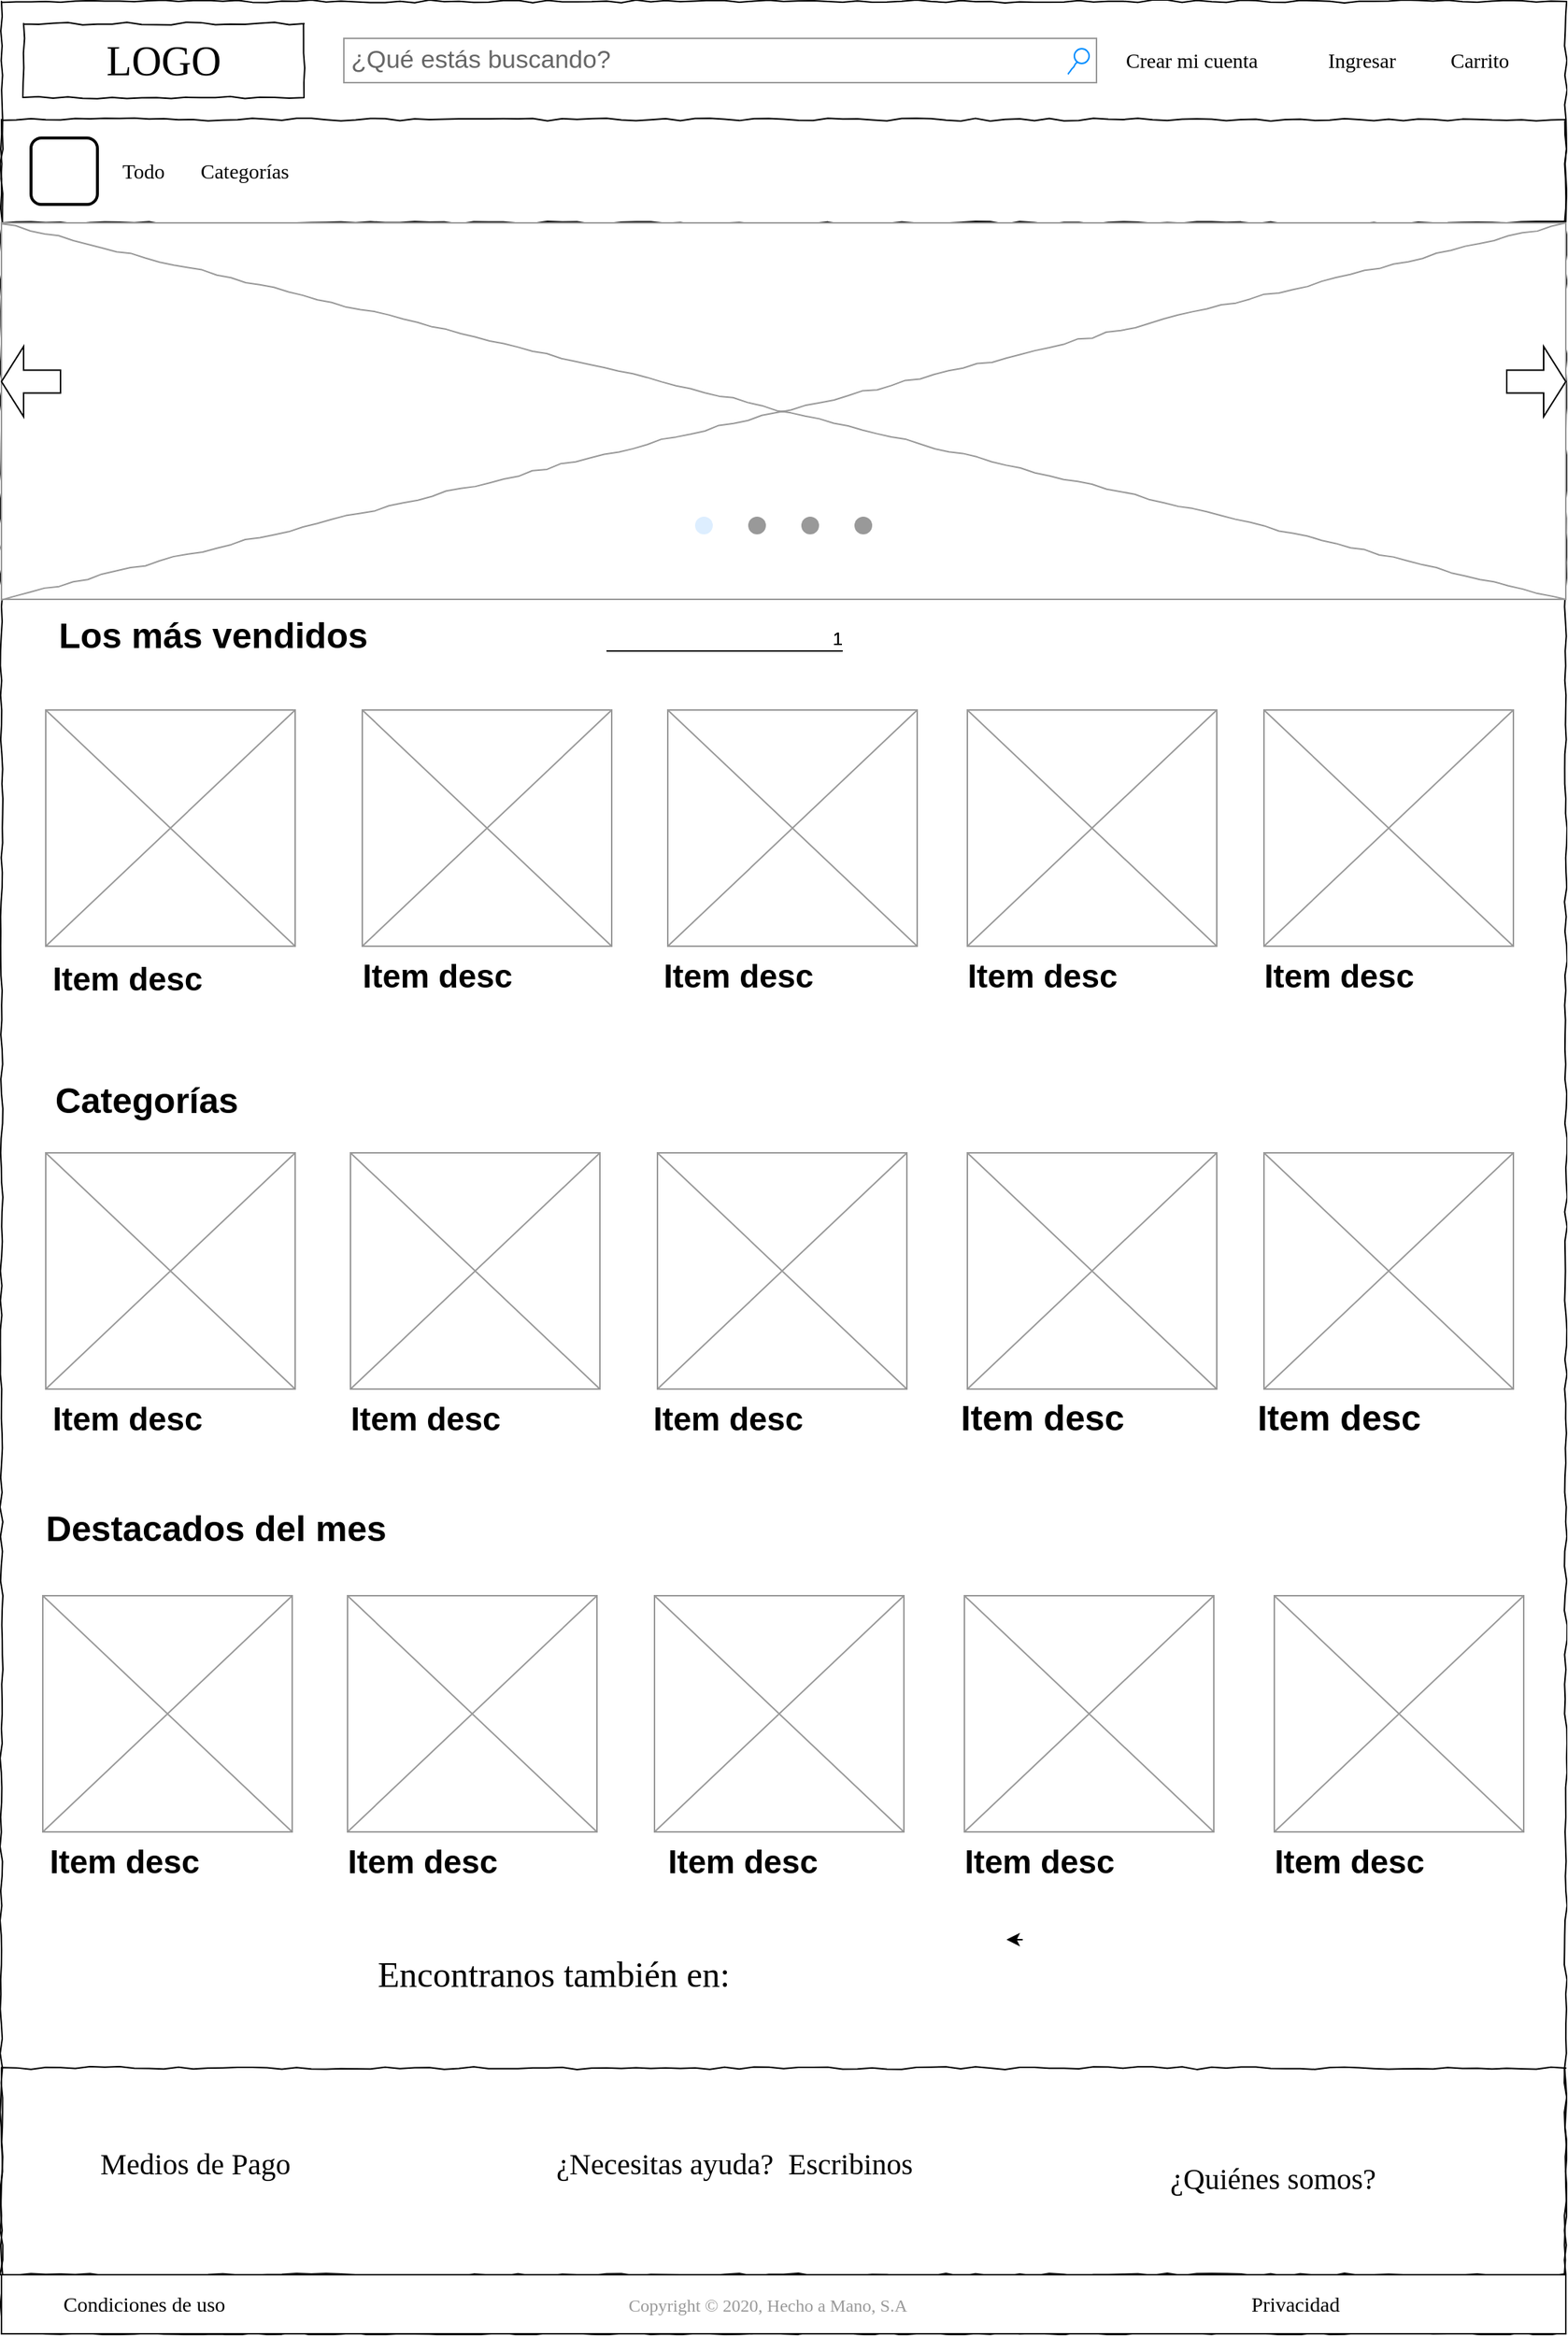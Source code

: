 <mxfile version="14.2.2" type="github" pages="2">
  <diagram name="Page-1" id="03018318-947c-dd8e-b7a3-06fadd420f32">
    <mxGraphModel dx="1577" dy="843" grid="1" gridSize="10" guides="1" tooltips="1" connect="1" arrows="1" fold="1" page="1" pageScale="1" pageWidth="1100" pageHeight="850" background="#ffffff" math="0" shadow="0">
      <root>
        <mxCell id="0" />
        <mxCell id="1" parent="0" />
        <mxCell id="677b7b8949515195-1" value="" style="whiteSpace=wrap;html=1;rounded=0;shadow=0;labelBackgroundColor=none;strokeColor=#000000;strokeWidth=1;fillColor=none;fontFamily=Verdana;fontSize=12;fontColor=#000000;align=center;comic=1;" parent="1" vertex="1">
          <mxGeometry x="20" y="20" width="1060" height="1580" as="geometry" />
        </mxCell>
        <mxCell id="677b7b8949515195-2" value="LOGO" style="whiteSpace=wrap;html=1;rounded=0;shadow=0;labelBackgroundColor=none;strokeWidth=1;fontFamily=Verdana;fontSize=28;align=center;comic=1;" parent="1" vertex="1">
          <mxGeometry x="35" y="35" width="190" height="50" as="geometry" />
        </mxCell>
        <mxCell id="677b7b8949515195-3" value="¿Qué estás buscando?" style="strokeWidth=1;shadow=0;dashed=0;align=center;html=1;shape=mxgraph.mockup.forms.searchBox;strokeColor=#999999;mainText=;strokeColor2=#008cff;fontColor=#666666;fontSize=17;align=left;spacingLeft=3;rounded=0;labelBackgroundColor=none;comic=1;" parent="1" vertex="1">
          <mxGeometry x="252" y="45" width="510" height="30" as="geometry" />
        </mxCell>
        <mxCell id="677b7b8949515195-4" value="Crear mi cuenta&lt;br&gt;" style="text;html=1;points=[];align=left;verticalAlign=top;spacingTop=-4;fontSize=14;fontFamily=Verdana" parent="1" vertex="1">
          <mxGeometry x="780" y="50" width="120" height="20" as="geometry" />
        </mxCell>
        <mxCell id="677b7b8949515195-5" value="Ingresar&lt;br&gt;" style="text;html=1;points=[];align=left;verticalAlign=top;spacingTop=-4;fontSize=14;fontFamily=Verdana" parent="1" vertex="1">
          <mxGeometry x="917.25" y="50" width="60" height="20" as="geometry" />
        </mxCell>
        <mxCell id="677b7b8949515195-7" value="Carrito" style="text;html=1;points=[];align=left;verticalAlign=top;spacingTop=-4;fontSize=14;fontFamily=Verdana" parent="1" vertex="1">
          <mxGeometry x="1000" y="50" width="60" height="20" as="geometry" />
        </mxCell>
        <mxCell id="677b7b8949515195-10" value="" style="whiteSpace=wrap;html=1;rounded=0;shadow=0;labelBackgroundColor=none;strokeWidth=1;fillColor=none;fontFamily=Verdana;fontSize=12;align=center;comic=1;" parent="1" vertex="1">
          <mxGeometry x="20" y="100" width="1060" height="70" as="geometry" />
        </mxCell>
        <mxCell id="677b7b8949515195-11" value="&lt;font style=&quot;font-size: 14px&quot;&gt;Todo&lt;/font&gt;" style="text;html=1;points=[];align=left;verticalAlign=top;spacingTop=-4;fontSize=14;fontFamily=Verdana" parent="1" vertex="1">
          <mxGeometry x="100" y="125" width="60" height="20" as="geometry" />
        </mxCell>
        <mxCell id="677b7b8949515195-12" value="Categorías&amp;nbsp;" style="text;html=1;points=[];align=left;verticalAlign=top;spacingTop=-4;fontSize=14;fontFamily=Verdana" parent="1" vertex="1">
          <mxGeometry x="152.5" y="125" width="60" height="20" as="geometry" />
        </mxCell>
        <mxCell id="677b7b8949515195-16" value="" style="verticalLabelPosition=bottom;shadow=0;dashed=0;align=center;html=1;verticalAlign=top;strokeWidth=1;shape=mxgraph.mockup.graphics.simpleIcon;strokeColor=#999999;rounded=0;labelBackgroundColor=none;fontFamily=Verdana;fontSize=14;fontColor=#000000;comic=1;" parent="1" vertex="1">
          <mxGeometry x="20" y="170" width="1060" height="255" as="geometry" />
        </mxCell>
        <mxCell id="LxZAGJg_ZRrgHYEx7WZz-49" value="" style="shape=singleArrow;direction=west;whiteSpace=wrap;html=1;arrowWidth=0.326;arrowSize=0.375;" parent="1" vertex="1">
          <mxGeometry x="20" y="253.75" width="40" height="47.5" as="geometry" />
        </mxCell>
        <mxCell id="LxZAGJg_ZRrgHYEx7WZz-50" value="" style="shape=singleArrow;direction=east;whiteSpace=wrap;html=1;arrowWidth=0.326;arrowSize=0.375;" parent="1" vertex="1">
          <mxGeometry x="1040" y="253.75" width="40" height="47.5" as="geometry" />
        </mxCell>
        <mxCell id="LxZAGJg_ZRrgHYEx7WZz-52" value="" style="verticalLabelPosition=bottom;shadow=0;dashed=0;align=center;html=1;verticalAlign=top;strokeWidth=1;shape=mxgraph.mockup.navigation.pageControl;fillColor=#999999;strokeColor=#ddeeff;" parent="1" vertex="1">
          <mxGeometry x="490" y="345" width="120" height="60" as="geometry" />
        </mxCell>
        <mxCell id="LxZAGJg_ZRrgHYEx7WZz-89" value="" style="verticalLabelPosition=bottom;shadow=0;dashed=0;align=center;html=1;verticalAlign=top;strokeWidth=1;shape=mxgraph.mockup.graphics.simpleIcon;strokeColor=#999999;fillColor=#ffffff;" parent="1" vertex="1">
          <mxGeometry x="50" y="500" width="169" height="160" as="geometry" />
        </mxCell>
        <mxCell id="LxZAGJg_ZRrgHYEx7WZz-103" value="" style="verticalLabelPosition=bottom;shadow=0;dashed=0;align=center;html=1;verticalAlign=top;strokeWidth=1;shape=mxgraph.mockup.graphics.simpleIcon;strokeColor=#999999;fillColor=#ffffff;" parent="1" vertex="1">
          <mxGeometry x="264.5" y="500" width="169" height="160" as="geometry" />
        </mxCell>
        <mxCell id="LxZAGJg_ZRrgHYEx7WZz-104" value="" style="verticalLabelPosition=bottom;shadow=0;dashed=0;align=center;html=1;verticalAlign=top;strokeWidth=1;shape=mxgraph.mockup.graphics.simpleIcon;strokeColor=#999999;fillColor=#ffffff;" parent="1" vertex="1">
          <mxGeometry x="471.5" y="500" width="169" height="160" as="geometry" />
        </mxCell>
        <mxCell id="LxZAGJg_ZRrgHYEx7WZz-105" value="" style="verticalLabelPosition=bottom;shadow=0;dashed=0;align=center;html=1;verticalAlign=top;strokeWidth=1;shape=mxgraph.mockup.graphics.simpleIcon;strokeColor=#999999;fillColor=#ffffff;" parent="1" vertex="1">
          <mxGeometry x="674.5" y="500" width="169" height="160" as="geometry" />
        </mxCell>
        <mxCell id="LxZAGJg_ZRrgHYEx7WZz-106" value="" style="verticalLabelPosition=bottom;shadow=0;dashed=0;align=center;html=1;verticalAlign=top;strokeWidth=1;shape=mxgraph.mockup.graphics.simpleIcon;strokeColor=#999999;fillColor=#ffffff;" parent="1" vertex="1">
          <mxGeometry x="875.5" y="500" width="169" height="160" as="geometry" />
        </mxCell>
        <mxCell id="LxZAGJg_ZRrgHYEx7WZz-109" value="Los más vendidos" style="text;strokeColor=none;fillColor=none;html=1;fontSize=24;fontStyle=1;verticalAlign=middle;align=center;" parent="1" vertex="1">
          <mxGeometry x="42.75" y="425" width="240" height="50" as="geometry" />
        </mxCell>
        <mxCell id="LxZAGJg_ZRrgHYEx7WZz-110" value="&lt;h3&gt;&lt;font style=&quot;font-size: 22px&quot;&gt;Item desc&lt;/font&gt;&lt;/h3&gt;" style="text;strokeColor=none;fillColor=none;html=1;fontSize=24;fontStyle=1;verticalAlign=middle;align=center;" parent="1" vertex="1">
          <mxGeometry x="54.5" y="660" width="100" height="40" as="geometry" />
        </mxCell>
        <mxCell id="LxZAGJg_ZRrgHYEx7WZz-111" value="&lt;font style=&quot;font-size: 22px&quot;&gt;Item desc&lt;/font&gt;" style="text;strokeColor=none;fillColor=none;html=1;fontSize=24;fontStyle=1;verticalAlign=middle;align=center;" parent="1" vertex="1">
          <mxGeometry x="264.5" y="660" width="100" height="40" as="geometry" />
        </mxCell>
        <mxCell id="LxZAGJg_ZRrgHYEx7WZz-112" value="&lt;font style=&quot;font-size: 22px&quot;&gt;Item desc&lt;/font&gt;" style="text;strokeColor=none;fillColor=none;html=1;fontSize=24;fontStyle=1;verticalAlign=middle;align=center;" parent="1" vertex="1">
          <mxGeometry x="468.5" y="660" width="100" height="40" as="geometry" />
        </mxCell>
        <mxCell id="LxZAGJg_ZRrgHYEx7WZz-113" value="&lt;font style=&quot;font-size: 22px&quot;&gt;Item desc&lt;/font&gt;" style="text;strokeColor=none;fillColor=none;html=1;fontSize=24;fontStyle=1;verticalAlign=middle;align=center;" parent="1" vertex="1">
          <mxGeometry x="674.5" y="660" width="100" height="40" as="geometry" />
        </mxCell>
        <mxCell id="LxZAGJg_ZRrgHYEx7WZz-114" value="&lt;font style=&quot;font-size: 22px&quot;&gt;Item desc&lt;/font&gt;" style="text;strokeColor=none;fillColor=none;html=1;fontSize=24;fontStyle=1;verticalAlign=middle;align=center;" parent="1" vertex="1">
          <mxGeometry x="875.5" y="660" width="100" height="40" as="geometry" />
        </mxCell>
        <mxCell id="tgGk5EpyJH_Lw6BRvDHv-2" value="" style="verticalLabelPosition=bottom;shadow=0;dashed=0;align=center;html=1;verticalAlign=top;strokeWidth=1;shape=mxgraph.mockup.graphics.simpleIcon;strokeColor=#999999;fillColor=#ffffff;" parent="1" vertex="1">
          <mxGeometry x="875.5" y="800" width="169" height="160" as="geometry" />
        </mxCell>
        <mxCell id="tgGk5EpyJH_Lw6BRvDHv-3" value="" style="verticalLabelPosition=bottom;shadow=0;dashed=0;align=center;html=1;verticalAlign=top;strokeWidth=1;shape=mxgraph.mockup.graphics.simpleIcon;strokeColor=#999999;fillColor=#ffffff;" parent="1" vertex="1">
          <mxGeometry x="674.5" y="800" width="169" height="160" as="geometry" />
        </mxCell>
        <mxCell id="tgGk5EpyJH_Lw6BRvDHv-4" value="" style="verticalLabelPosition=bottom;shadow=0;dashed=0;align=center;html=1;verticalAlign=top;strokeWidth=1;shape=mxgraph.mockup.graphics.simpleIcon;strokeColor=#999999;fillColor=#ffffff;" parent="1" vertex="1">
          <mxGeometry x="464.5" y="800" width="169" height="160" as="geometry" />
        </mxCell>
        <mxCell id="tgGk5EpyJH_Lw6BRvDHv-6" value="Categorías" style="text;strokeColor=none;fillColor=none;html=1;fontSize=24;fontStyle=1;verticalAlign=middle;align=center;" parent="1" vertex="1">
          <mxGeometry x="52.5" y="740" width="130" height="50" as="geometry" />
        </mxCell>
        <mxCell id="tgGk5EpyJH_Lw6BRvDHv-7" value="" style="verticalLabelPosition=bottom;shadow=0;dashed=0;align=center;html=1;verticalAlign=top;strokeWidth=1;shape=mxgraph.mockup.graphics.simpleIcon;strokeColor=#999999;fillColor=#ffffff;" parent="1" vertex="1">
          <mxGeometry x="50" y="800" width="169" height="160" as="geometry" />
        </mxCell>
        <mxCell id="tgGk5EpyJH_Lw6BRvDHv-8" value="&lt;font style=&quot;font-size: 22px&quot;&gt;Item desc&lt;/font&gt;" style="text;strokeColor=none;fillColor=none;html=1;fontSize=24;fontStyle=1;verticalAlign=middle;align=center;" parent="1" vertex="1">
          <mxGeometry x="54.5" y="960" width="100" height="40" as="geometry" />
        </mxCell>
        <mxCell id="tgGk5EpyJH_Lw6BRvDHv-9" value="" style="verticalLabelPosition=bottom;shadow=0;dashed=0;align=center;html=1;verticalAlign=top;strokeWidth=1;shape=mxgraph.mockup.graphics.simpleIcon;strokeColor=#999999;fillColor=#ffffff;" parent="1" vertex="1">
          <mxGeometry x="256.5" y="800" width="169" height="160" as="geometry" />
        </mxCell>
        <mxCell id="tgGk5EpyJH_Lw6BRvDHv-10" value="&lt;font style=&quot;font-size: 22px&quot;&gt;Item desc&lt;/font&gt;" style="text;strokeColor=none;fillColor=none;html=1;fontSize=24;fontStyle=1;verticalAlign=middle;align=center;" parent="1" vertex="1">
          <mxGeometry x="256.5" y="960" width="100" height="40" as="geometry" />
        </mxCell>
        <mxCell id="tgGk5EpyJH_Lw6BRvDHv-11" value="&lt;font style=&quot;font-size: 22px&quot;&gt;Item desc&lt;/font&gt;" style="text;strokeColor=none;fillColor=none;html=1;fontSize=24;fontStyle=1;verticalAlign=middle;align=center;" parent="1" vertex="1">
          <mxGeometry x="461.5" y="960" width="100" height="40" as="geometry" />
        </mxCell>
        <mxCell id="tgGk5EpyJH_Lw6BRvDHv-12" value="Item desc" style="text;strokeColor=none;fillColor=none;html=1;fontSize=24;fontStyle=1;verticalAlign=middle;align=center;" parent="1" vertex="1">
          <mxGeometry x="674.5" y="960" width="100" height="40" as="geometry" />
        </mxCell>
        <mxCell id="tgGk5EpyJH_Lw6BRvDHv-13" value="Item desc" style="text;strokeColor=none;fillColor=none;html=1;fontSize=24;fontStyle=1;verticalAlign=middle;align=center;" parent="1" vertex="1">
          <mxGeometry x="875.5" y="960" width="100" height="40" as="geometry" />
        </mxCell>
        <mxCell id="tgGk5EpyJH_Lw6BRvDHv-14" value="" style="verticalLabelPosition=bottom;shadow=0;dashed=0;align=center;html=1;verticalAlign=top;strokeWidth=1;shape=mxgraph.mockup.graphics.simpleIcon;strokeColor=#999999;fillColor=#ffffff;" parent="1" vertex="1">
          <mxGeometry x="464.5" y="800" width="169" height="160" as="geometry" />
        </mxCell>
        <mxCell id="tgGk5EpyJH_Lw6BRvDHv-16" value="" style="verticalLabelPosition=bottom;shadow=0;dashed=0;align=center;html=1;verticalAlign=top;strokeWidth=1;shape=mxgraph.mockup.graphics.simpleIcon;strokeColor=#999999;fillColor=#ffffff;" parent="1" vertex="1">
          <mxGeometry x="256.5" y="800" width="169" height="160" as="geometry" />
        </mxCell>
        <mxCell id="tgGk5EpyJH_Lw6BRvDHv-18" value="" style="verticalLabelPosition=bottom;shadow=0;dashed=0;align=center;html=1;verticalAlign=top;strokeWidth=1;shape=mxgraph.mockup.graphics.simpleIcon;strokeColor=#999999;fillColor=#ffffff;" parent="1" vertex="1">
          <mxGeometry x="50" y="800" width="169" height="160" as="geometry" />
        </mxCell>
        <mxCell id="tgGk5EpyJH_Lw6BRvDHv-36" value="" style="verticalLabelPosition=bottom;shadow=0;dashed=0;align=center;html=1;verticalAlign=top;strokeWidth=1;shape=mxgraph.mockup.graphics.simpleIcon;strokeColor=#999999;fillColor=#ffffff;" parent="1" vertex="1">
          <mxGeometry x="882.5" y="1100" width="169" height="160" as="geometry" />
        </mxCell>
        <mxCell id="tgGk5EpyJH_Lw6BRvDHv-37" value="" style="verticalLabelPosition=bottom;shadow=0;dashed=0;align=center;html=1;verticalAlign=top;strokeWidth=1;shape=mxgraph.mockup.graphics.simpleIcon;strokeColor=#999999;fillColor=#ffffff;" parent="1" vertex="1">
          <mxGeometry x="672.5" y="1100" width="169" height="160" as="geometry" />
        </mxCell>
        <mxCell id="tgGk5EpyJH_Lw6BRvDHv-38" value="" style="verticalLabelPosition=bottom;shadow=0;dashed=0;align=center;html=1;verticalAlign=top;strokeWidth=1;shape=mxgraph.mockup.graphics.simpleIcon;strokeColor=#999999;fillColor=#ffffff;" parent="1" vertex="1">
          <mxGeometry x="462.5" y="1100" width="169" height="160" as="geometry" />
        </mxCell>
        <mxCell id="tgGk5EpyJH_Lw6BRvDHv-39" value="Destacados del mes" style="text;strokeColor=none;fillColor=none;html=1;fontSize=24;fontStyle=1;verticalAlign=middle;align=center;" parent="1" vertex="1">
          <mxGeometry x="100" y="1030" width="130" height="50" as="geometry" />
        </mxCell>
        <mxCell id="tgGk5EpyJH_Lw6BRvDHv-40" value="" style="verticalLabelPosition=bottom;shadow=0;dashed=0;align=center;html=1;verticalAlign=top;strokeWidth=1;shape=mxgraph.mockup.graphics.simpleIcon;strokeColor=#999999;fillColor=#ffffff;" parent="1" vertex="1">
          <mxGeometry x="48" y="1100" width="169" height="160" as="geometry" />
        </mxCell>
        <mxCell id="tgGk5EpyJH_Lw6BRvDHv-41" value="&lt;font style=&quot;font-size: 22px&quot;&gt;Item desc&lt;/font&gt;" style="text;strokeColor=none;fillColor=none;html=1;fontSize=24;fontStyle=1;verticalAlign=middle;align=center;" parent="1" vertex="1">
          <mxGeometry x="52.5" y="1260" width="100" height="40" as="geometry" />
        </mxCell>
        <mxCell id="tgGk5EpyJH_Lw6BRvDHv-42" value="" style="verticalLabelPosition=bottom;shadow=0;dashed=0;align=center;html=1;verticalAlign=top;strokeWidth=1;shape=mxgraph.mockup.graphics.simpleIcon;strokeColor=#999999;fillColor=#ffffff;" parent="1" vertex="1">
          <mxGeometry x="254.5" y="1100" width="169" height="160" as="geometry" />
        </mxCell>
        <mxCell id="tgGk5EpyJH_Lw6BRvDHv-43" value="&lt;font style=&quot;font-size: 22px&quot;&gt;Item desc&lt;/font&gt;" style="text;strokeColor=none;fillColor=none;html=1;fontSize=24;fontStyle=1;verticalAlign=middle;align=center;" parent="1" vertex="1">
          <mxGeometry x="254.5" y="1260" width="100" height="40" as="geometry" />
        </mxCell>
        <mxCell id="tgGk5EpyJH_Lw6BRvDHv-44" value="&lt;font style=&quot;font-size: 22px&quot;&gt;Item desc&lt;/font&gt;" style="text;strokeColor=none;fillColor=none;html=1;fontSize=24;fontStyle=1;verticalAlign=middle;align=center;" parent="1" vertex="1">
          <mxGeometry x="471.5" y="1260" width="100" height="40" as="geometry" />
        </mxCell>
        <mxCell id="tgGk5EpyJH_Lw6BRvDHv-45" value="&lt;font style=&quot;font-size: 22px&quot;&gt;Item desc&lt;/font&gt;" style="text;strokeColor=none;fillColor=none;html=1;fontSize=24;fontStyle=1;verticalAlign=middle;align=center;" parent="1" vertex="1">
          <mxGeometry x="672.5" y="1260" width="100" height="40" as="geometry" />
        </mxCell>
        <mxCell id="tgGk5EpyJH_Lw6BRvDHv-46" value="&lt;font style=&quot;font-size: 22px&quot;&gt;Item desc&lt;/font&gt;" style="text;strokeColor=none;fillColor=none;html=1;fontSize=24;fontStyle=1;verticalAlign=middle;align=center;" parent="1" vertex="1">
          <mxGeometry x="882.5" y="1260" width="100" height="40" as="geometry" />
        </mxCell>
        <mxCell id="tgGk5EpyJH_Lw6BRvDHv-47" value="" style="verticalLabelPosition=bottom;shadow=0;dashed=0;align=center;html=1;verticalAlign=top;strokeWidth=1;shape=mxgraph.mockup.graphics.simpleIcon;strokeColor=#999999;fillColor=#ffffff;" parent="1" vertex="1">
          <mxGeometry x="462.5" y="1100" width="169" height="160" as="geometry" />
        </mxCell>
        <mxCell id="tgGk5EpyJH_Lw6BRvDHv-49" value="" style="verticalLabelPosition=bottom;shadow=0;dashed=0;align=center;html=1;verticalAlign=top;strokeWidth=1;shape=mxgraph.mockup.graphics.simpleIcon;strokeColor=#999999;fillColor=#ffffff;" parent="1" vertex="1">
          <mxGeometry x="254.5" y="1100" width="169" height="160" as="geometry" />
        </mxCell>
        <mxCell id="tgGk5EpyJH_Lw6BRvDHv-51" value="" style="verticalLabelPosition=bottom;shadow=0;dashed=0;align=center;html=1;verticalAlign=top;strokeWidth=1;shape=mxgraph.mockup.graphics.simpleIcon;strokeColor=#999999;fillColor=#ffffff;" parent="1" vertex="1">
          <mxGeometry x="48" y="1100" width="169" height="160" as="geometry" />
        </mxCell>
        <mxCell id="tgGk5EpyJH_Lw6BRvDHv-57" value="" style="whiteSpace=wrap;html=1;rounded=0;shadow=0;labelBackgroundColor=none;strokeWidth=1;fillColor=none;fontFamily=Verdana;fontSize=12;align=center;comic=1;" parent="1" vertex="1">
          <mxGeometry x="20" y="1420" width="1060" height="140" as="geometry" />
        </mxCell>
        <mxCell id="tgGk5EpyJH_Lw6BRvDHv-58" value="&lt;font style=&quot;font-size: 20px&quot;&gt;Medios de Pago&lt;/font&gt;" style="text;html=1;points=[];align=left;verticalAlign=top;spacingTop=-4;fontSize=14;fontFamily=Verdana" parent="1" vertex="1">
          <mxGeometry x="85" y="1470" width="130" height="20" as="geometry" />
        </mxCell>
        <mxCell id="tgGk5EpyJH_Lw6BRvDHv-59" value="&lt;font style=&quot;font-size: 20px&quot;&gt;¿Necesitas ayuda?&amp;nbsp; Escribinos&lt;/font&gt;" style="text;html=1;points=[];align=left;verticalAlign=top;spacingTop=-4;fontSize=14;fontFamily=Verdana" parent="1" vertex="1">
          <mxGeometry x="393.63" y="1470" width="226.75" height="20" as="geometry" />
        </mxCell>
        <mxCell id="tgGk5EpyJH_Lw6BRvDHv-60" value="&lt;font style=&quot;font-size: 20px&quot;&gt;¿Quiénes somos?&lt;/font&gt;" style="text;html=1;points=[];align=left;verticalAlign=top;spacingTop=-4;fontSize=14;fontFamily=Verdana" parent="1" vertex="1">
          <mxGeometry x="810" y="1480" width="140" height="20" as="geometry" />
        </mxCell>
        <mxCell id="zo5I0TWpS_y5xEKeDL7Q-2" value="&lt;font style=&quot;font-size: 24px&quot;&gt;Encontranos también en:&amp;nbsp;&lt;/font&gt;" style="text;html=1;points=[];align=left;verticalAlign=top;spacingTop=-4;fontSize=14;fontFamily=Verdana" vertex="1" parent="1">
          <mxGeometry x="272.5" y="1340" width="610" height="30" as="geometry" />
        </mxCell>
        <mxCell id="zo5I0TWpS_y5xEKeDL7Q-3" value="" style="shape=image;html=1;verticalAlign=top;verticalLabelPosition=bottom;labelBackgroundColor=#ffffff;imageAspect=0;aspect=fixed;image=https://cdn1.iconfinder.com/data/icons/social-media-rounded-corners/512/Rounded_Facebook_svg-128.png" vertex="1" parent="1">
          <mxGeometry x="620.38" y="1335" width="40" height="40" as="geometry" />
        </mxCell>
        <mxCell id="zo5I0TWpS_y5xEKeDL7Q-4" value="" style="shape=image;html=1;verticalAlign=top;verticalLabelPosition=bottom;labelBackgroundColor=#ffffff;imageAspect=0;aspect=fixed;image=https://cdn3.iconfinder.com/data/icons/transparent-on-dark-grey/500/icon-04-128.png" vertex="1" parent="1">
          <mxGeometry x="690" y="1333" width="44" height="44" as="geometry" />
        </mxCell>
        <mxCell id="zo5I0TWpS_y5xEKeDL7Q-6" value="" style="rounded=0;whiteSpace=wrap;html=1;" vertex="1" parent="1">
          <mxGeometry x="20" y="1560" width="1060" height="40" as="geometry" />
        </mxCell>
        <mxCell id="zo5I0TWpS_y5xEKeDL7Q-7" value="Condiciones de uso&amp;nbsp; &amp;nbsp;" style="text;html=1;points=[];align=left;verticalAlign=top;spacingTop=-4;fontSize=14;fontFamily=Verdana" vertex="1" parent="1">
          <mxGeometry x="60" y="1570" width="180" height="20" as="geometry" />
        </mxCell>
        <mxCell id="zo5I0TWpS_y5xEKeDL7Q-8" value="Privacidad" style="text;html=1;points=[];align=left;verticalAlign=top;spacingTop=-4;fontSize=14;fontFamily=Verdana" vertex="1" parent="1">
          <mxGeometry x="864.5" y="1570" width="180" height="20" as="geometry" />
        </mxCell>
        <mxCell id="zo5I0TWpS_y5xEKeDL7Q-9" value="&lt;span style=&quot;color: rgb(153 , 153 , 153) ; font-family: &amp;#34;proxima nova&amp;#34; , , &amp;#34;helvetica neue&amp;#34; , &amp;#34;helvetica&amp;#34; , &amp;#34;roboto&amp;#34; , &amp;#34;arial&amp;#34; , sans-serif ; font-size: 12px ; background-color: rgb(255 , 255 , 255)&quot;&gt;Copyright © 2020, Hecho a Mano, S.A&lt;/span&gt;" style="text;html=1;points=[];align=left;verticalAlign=top;spacingTop=-4;fontSize=14;fontFamily=Verdana" vertex="1" parent="1">
          <mxGeometry x="443.25" y="1570" width="316.75" height="20" as="geometry" />
        </mxCell>
        <mxCell id="JRqjmTaKsT0wCQtXHwXA-2" style="edgeStyle=orthogonalEdgeStyle;rounded=0;orthogonalLoop=1;jettySize=auto;html=1;exitX=0.5;exitY=0;exitDx=0;exitDy=0;entryX=0.25;entryY=0;entryDx=0;entryDy=0;" edge="1" parent="1" source="zo5I0TWpS_y5xEKeDL7Q-4" target="zo5I0TWpS_y5xEKeDL7Q-4">
          <mxGeometry relative="1" as="geometry" />
        </mxCell>
        <mxCell id="JRqjmTaKsT0wCQtXHwXA-7" value="" style="rounded=1;whiteSpace=wrap;html=1;absoluteArcSize=1;arcSize=14;strokeWidth=2;rotation=90;" vertex="1" parent="1">
          <mxGeometry x="40" y="112.5" width="45" height="45" as="geometry" />
        </mxCell>
        <mxCell id="JRqjmTaKsT0wCQtXHwXA-8" value="" style="endArrow=none;html=1;rounded=0;" edge="1" parent="1">
          <mxGeometry relative="1" as="geometry">
            <mxPoint x="430" y="460" as="sourcePoint" />
            <mxPoint x="590" y="460" as="targetPoint" />
          </mxGeometry>
        </mxCell>
        <mxCell id="JRqjmTaKsT0wCQtXHwXA-9" value="1" style="resizable=0;html=1;align=right;verticalAlign=bottom;" connectable="0" vertex="1" parent="JRqjmTaKsT0wCQtXHwXA-8">
          <mxGeometry x="1" relative="1" as="geometry" />
        </mxCell>
        <mxCell id="JRqjmTaKsT0wCQtXHwXA-10" value="" style="endArrow=none;html=1;rounded=0;" edge="1" parent="1">
          <mxGeometry relative="1" as="geometry">
            <mxPoint x="430" y="460" as="sourcePoint" />
            <mxPoint x="590" y="460" as="targetPoint" />
          </mxGeometry>
        </mxCell>
        <mxCell id="JRqjmTaKsT0wCQtXHwXA-11" value="1" style="resizable=0;html=1;align=right;verticalAlign=bottom;" connectable="0" vertex="1" parent="JRqjmTaKsT0wCQtXHwXA-10">
          <mxGeometry x="1" relative="1" as="geometry" />
        </mxCell>
      </root>
    </mxGraphModel>
  </diagram>
  <diagram id="LHfP2wL81vf80Hi5zt_r" name="Page-2">
    <mxGraphModel dx="1351" dy="723" grid="1" gridSize="10" guides="1" tooltips="1" connect="1" arrows="1" fold="1" page="1" pageScale="1" pageWidth="827" pageHeight="1169" math="0" shadow="0">
      <root>
        <mxCell id="TGA_tsakuVG6Fn75nmtS-0" />
        <mxCell id="TGA_tsakuVG6Fn75nmtS-1" parent="TGA_tsakuVG6Fn75nmtS-0" />
      </root>
    </mxGraphModel>
  </diagram>
</mxfile>
